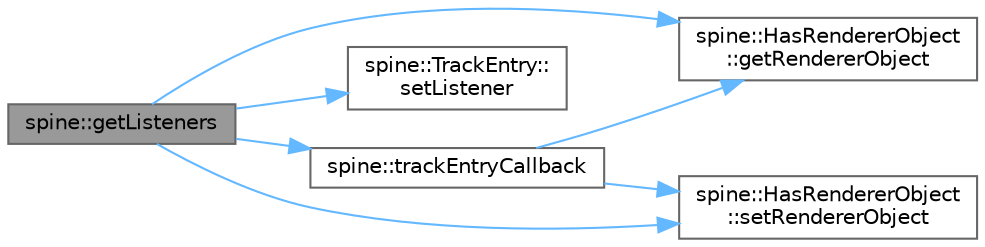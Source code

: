 digraph "spine::getListeners"
{
 // LATEX_PDF_SIZE
  bgcolor="transparent";
  edge [fontname=Helvetica,fontsize=10,labelfontname=Helvetica,labelfontsize=10];
  node [fontname=Helvetica,fontsize=10,shape=box,height=0.2,width=0.4];
  rankdir="LR";
  Node1 [id="Node000001",label="spine::getListeners",height=0.2,width=0.4,color="gray40", fillcolor="grey60", style="filled", fontcolor="black",tooltip=" "];
  Node1 -> Node2 [id="edge1_Node000001_Node000002",color="steelblue1",style="solid",tooltip=" "];
  Node2 [id="Node000002",label="spine::HasRendererObject\l::getRendererObject",height=0.2,width=0.4,color="grey40", fillcolor="white", style="filled",URL="$classspine_1_1_has_renderer_object.html#a779598ff23025285fa8a554bff7fa136",tooltip=" "];
  Node1 -> Node3 [id="edge2_Node000001_Node000003",color="steelblue1",style="solid",tooltip=" "];
  Node3 [id="Node000003",label="spine::TrackEntry::\lsetListener",height=0.2,width=0.4,color="grey40", fillcolor="white", style="filled",URL="$classspine_1_1_track_entry.html#aee72a1ad6d88140ee31160470df9c18d",tooltip=" "];
  Node1 -> Node4 [id="edge3_Node000001_Node000004",color="steelblue1",style="solid",tooltip=" "];
  Node4 [id="Node000004",label="spine::HasRendererObject\l::setRendererObject",height=0.2,width=0.4,color="grey40", fillcolor="white", style="filled",URL="$classspine_1_1_has_renderer_object.html#a34b5f7a0bfd2c82308176005cb4ea987",tooltip=" "];
  Node1 -> Node5 [id="edge4_Node000001_Node000005",color="steelblue1",style="solid",tooltip=" "];
  Node5 [id="Node000005",label="spine::trackEntryCallback",height=0.2,width=0.4,color="grey40", fillcolor="white", style="filled",URL="$namespacespine.html#a7b0a7d487ad281f4c6797f16cf594dd2",tooltip=" "];
  Node5 -> Node2 [id="edge5_Node000005_Node000002",color="steelblue1",style="solid",tooltip=" "];
  Node5 -> Node4 [id="edge6_Node000005_Node000004",color="steelblue1",style="solid",tooltip=" "];
}
